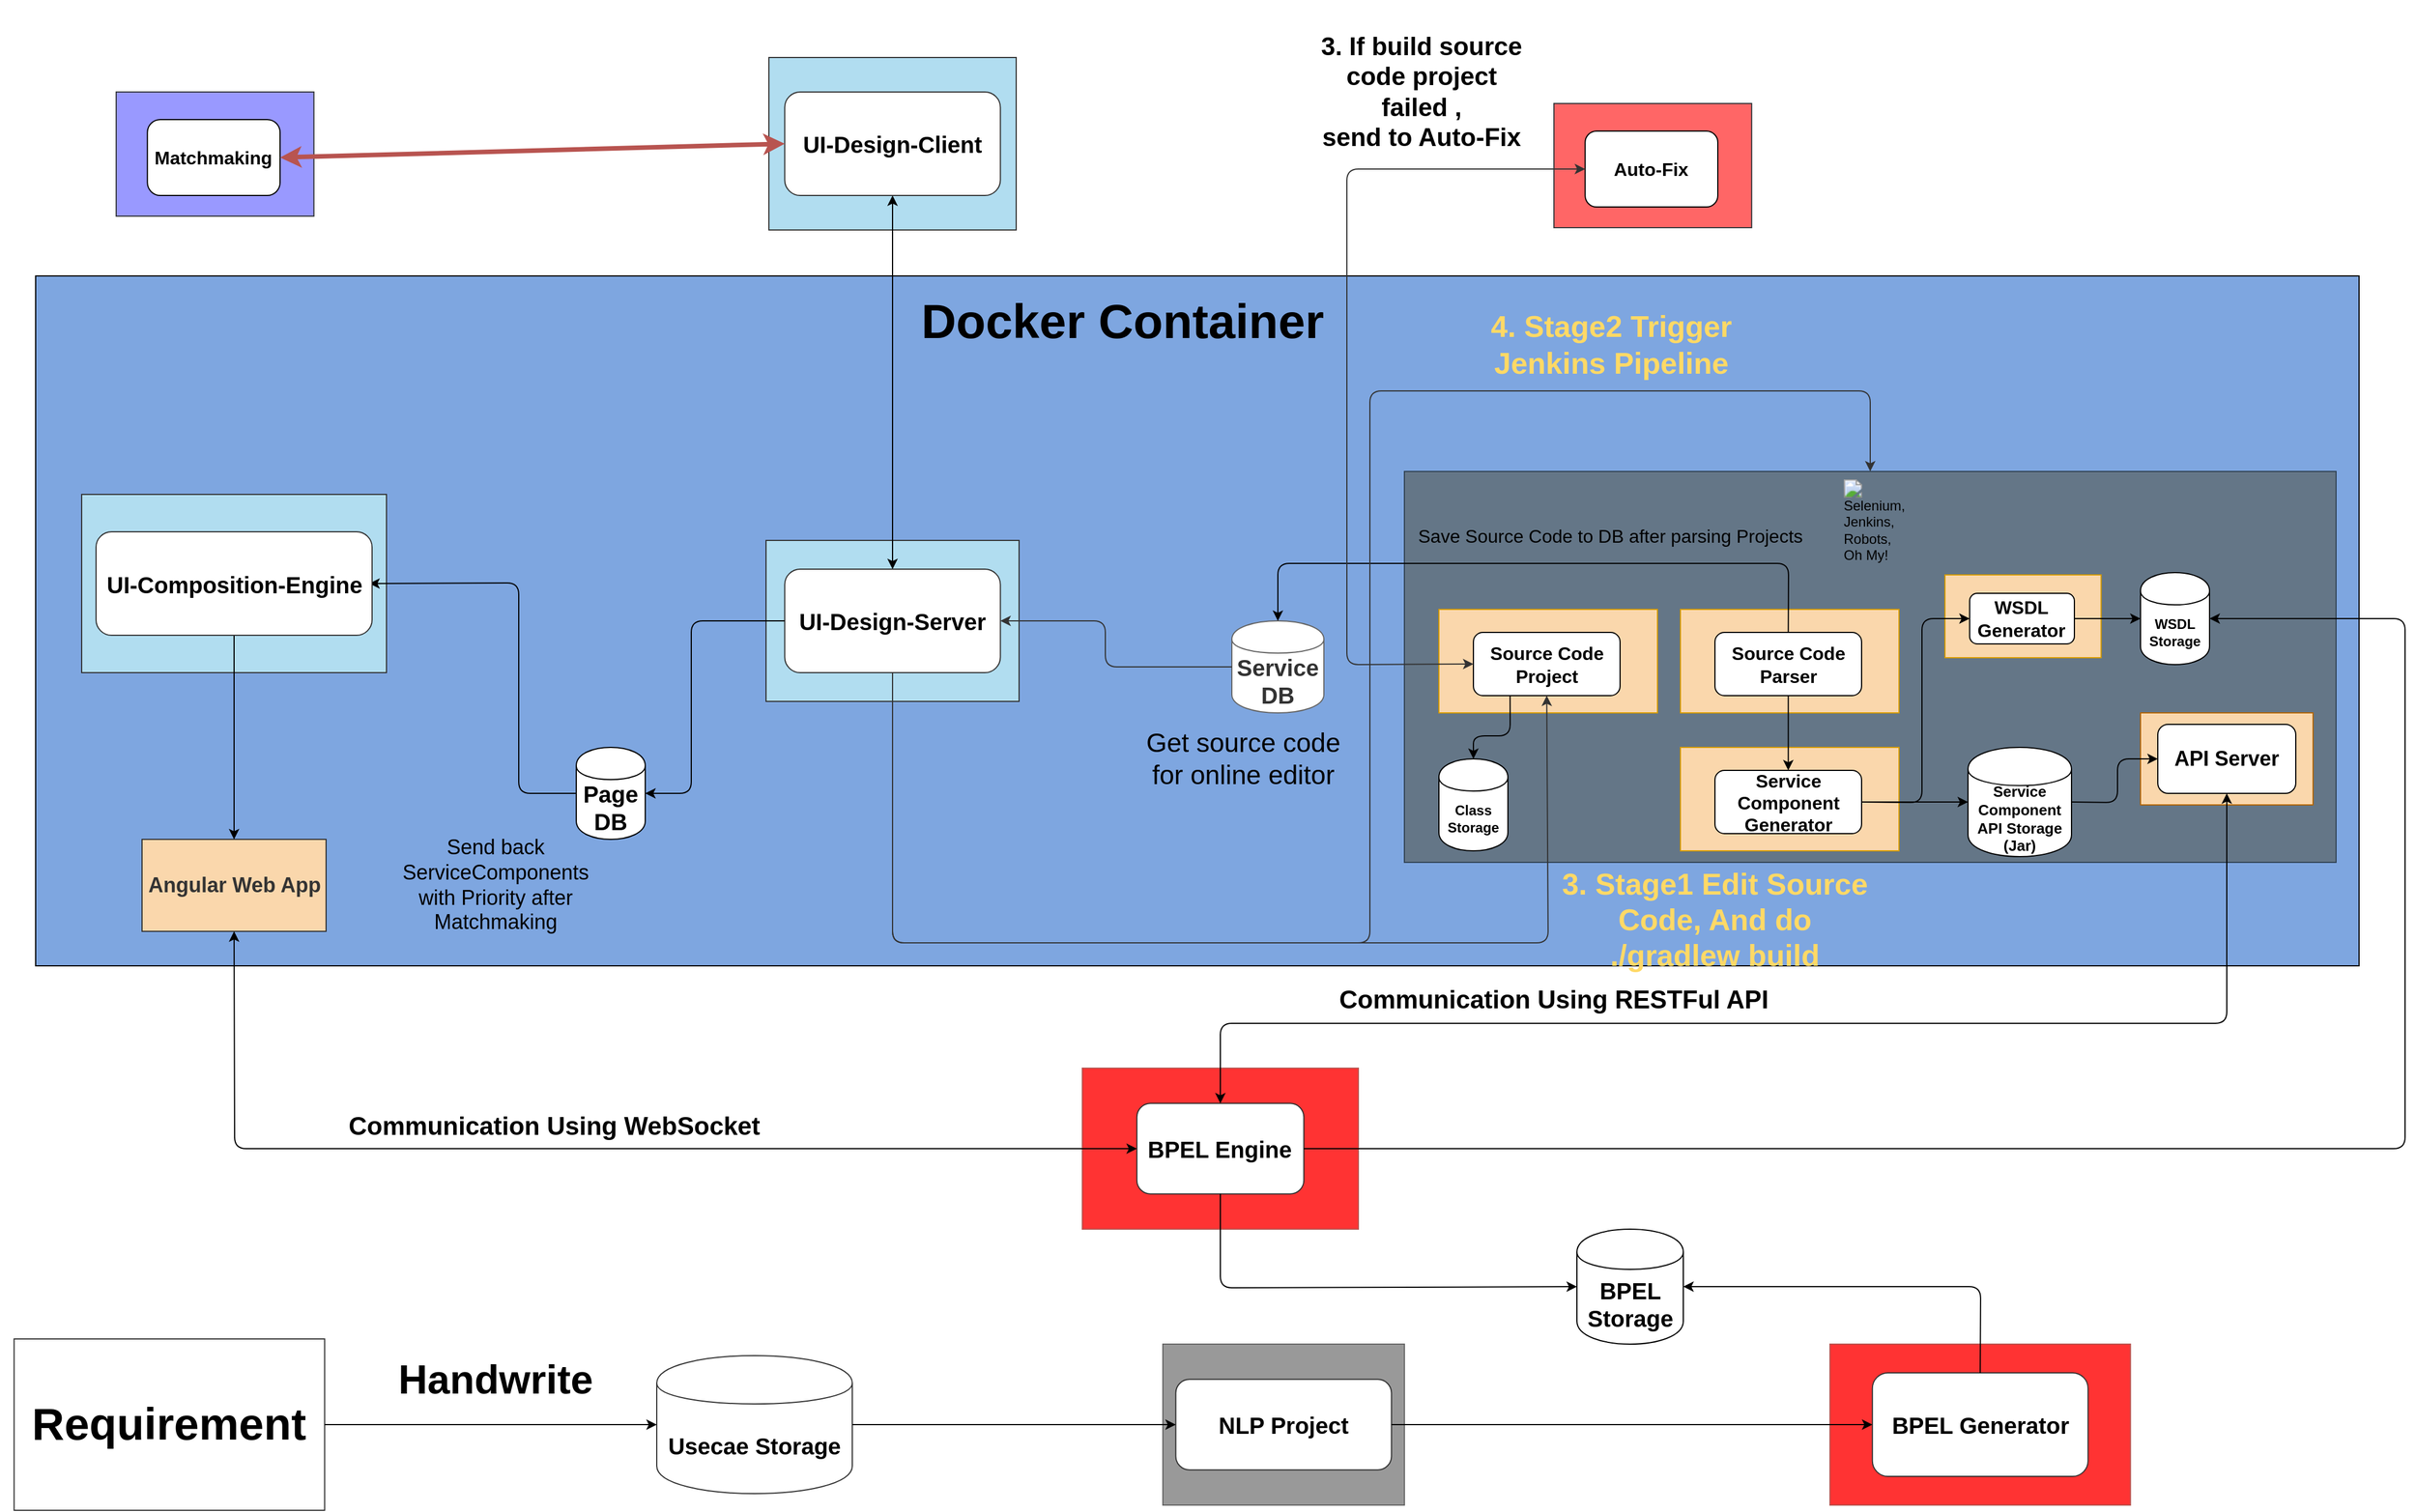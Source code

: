 <mxfile version="13.6.5">
    <diagram id="6hGFLwfOUW9BJ-s0fimq" name="Page-1">
        <mxGraphModel dx="3839" dy="1304" grid="0" gridSize="10" guides="1" tooltips="1" connect="1" arrows="1" fold="1" page="1" pageScale="1" pageWidth="827" pageHeight="1169" math="0" shadow="0">
            <root>
                <mxCell id="0"/>
                <mxCell id="1" parent="0"/>
                <mxCell id="2" value="" style="group;fillColor=none;strokeColor=#FFFFFF;gradientColor=none;" parent="1" vertex="1" connectable="0">
                    <mxGeometry x="-460" y="510" width="2050" height="430" as="geometry"/>
                </mxCell>
                <mxCell id="3" value="" style="rounded=0;whiteSpace=wrap;html=1;fontStyle=1;fillColor=#7EA6E0;" parent="2" vertex="1">
                    <mxGeometry x="30" y="-170" width="2020" height="600" as="geometry"/>
                </mxCell>
                <mxCell id="4" value="" style="rounded=0;whiteSpace=wrap;html=1;strokeColor=#333333;fillColor=#B1DDF0;" parent="2" vertex="1">
                    <mxGeometry x="70" y="20" width="265" height="155" as="geometry"/>
                </mxCell>
                <mxCell id="5" value="&lt;b&gt;&lt;span style=&quot;font-size: 20px&quot;&gt;&lt;span style=&quot;font-size: 20px&quot;&gt;S&lt;/span&gt;&lt;font style=&quot;font-size: 20px&quot;&gt;ervice&lt;br&gt;&lt;/font&gt;&lt;/span&gt;&lt;font style=&quot;font-size: 20px&quot;&gt;DB&lt;/font&gt;&lt;/b&gt;" style="shape=cylinder;whiteSpace=wrap;html=1;boundedLbl=1;backgroundOutline=1;fillColor=#FFFFFF;strokeColor=#666666;fontColor=#333333;" parent="2" vertex="1">
                    <mxGeometry x="1070" y="130" width="80" height="80" as="geometry"/>
                </mxCell>
                <mxCell id="6" value="" style="rounded=0;whiteSpace=wrap;html=1;fillColor=#647687;strokeColor=#314354;fontColor=#ffffff;" parent="2" vertex="1">
                    <mxGeometry x="1220" width="810" height="340" as="geometry"/>
                </mxCell>
                <mxCell id="7" value="" style="group" parent="2" vertex="1" connectable="0">
                    <mxGeometry x="1250" y="120" width="210" height="100" as="geometry"/>
                </mxCell>
                <mxCell id="8" value="" style="rounded=0;whiteSpace=wrap;html=1;fillColor=#FAD7AC;strokeColor=#d79b00;" parent="7" vertex="1">
                    <mxGeometry width="190" height="90" as="geometry"/>
                </mxCell>
                <mxCell id="9" value="&lt;font size=&quot;1&quot;&gt;&lt;b style=&quot;font-size: 16px&quot;&gt;Source Code Project&lt;/b&gt;&lt;/font&gt;" style="rounded=1;whiteSpace=wrap;html=1;fillColor=#FFFFFF;" parent="7" vertex="1">
                    <mxGeometry x="30" y="20" width="127.5" height="55" as="geometry"/>
                </mxCell>
                <mxCell id="10" value="&lt;font style=&quot;font-size: 20px&quot;&gt;&lt;b&gt;Page&lt;br&gt;DB&lt;/b&gt;&lt;/font&gt;" style="shape=cylinder;whiteSpace=wrap;html=1;boundedLbl=1;backgroundOutline=1;" parent="2" vertex="1">
                    <mxGeometry x="500" y="240" width="60" height="80" as="geometry"/>
                </mxCell>
                <mxCell id="11" value="" style="endArrow=classic;html=1;exitX=0;exitY=0.5;exitDx=0;exitDy=0;entryX=0.99;entryY=0.5;entryDx=0;entryDy=0;entryPerimeter=0;" parent="2" source="10" target="53" edge="1">
                    <mxGeometry width="50" height="50" relative="1" as="geometry">
                        <mxPoint x="270" y="-20" as="sourcePoint"/>
                        <mxPoint x="300" y="183.89" as="targetPoint"/>
                        <Array as="points">
                            <mxPoint x="450" y="280"/>
                            <mxPoint x="450" y="97"/>
                        </Array>
                    </mxGeometry>
                </mxCell>
                <mxCell id="12" value="" style="group" parent="2" vertex="1" connectable="0">
                    <mxGeometry x="1460" y="120" width="210" height="100" as="geometry"/>
                </mxCell>
                <mxCell id="13" value="" style="group" parent="12" vertex="1" connectable="0">
                    <mxGeometry width="210" height="100" as="geometry"/>
                </mxCell>
                <mxCell id="14" value="" style="rounded=0;whiteSpace=wrap;html=1;fillColor=#FAD7AC;strokeColor=#D79B00;" parent="13" vertex="1">
                    <mxGeometry width="190" height="90" as="geometry"/>
                </mxCell>
                <mxCell id="15" value="&lt;font size=&quot;1&quot;&gt;&lt;b style=&quot;font-size: 16px&quot;&gt;Source Code&lt;br&gt;Parser&lt;br&gt;&lt;/b&gt;&lt;/font&gt;" style="rounded=1;whiteSpace=wrap;html=1;fillColor=#FFFFFF;" parent="13" vertex="1">
                    <mxGeometry x="30" y="20" width="127.5" height="55" as="geometry"/>
                </mxCell>
                <mxCell id="16" value="&lt;meta http-equiv=&quot;content-type&quot; content=&quot;text/html; charset=utf-8&quot;&gt;&lt;img class=&quot;tile--img__img  js-lazyload&quot; src=&quot;https://external-content.duckduckgo.com/iu/?u=https%3A%2F%2Ftse3.mm.bing.net%2Fth%3Fid%3DOIP.guV1-gVdwZIkkeowOYIABAHaKO%26pid%3DApi&amp;amp;f=1&quot; data-src=&quot;//external-content.duckduckgo.com/iu/?u=https%3A%2F%2Ftse3.mm.bing.net%2Fth%3Fid%3DOIP.guV1-gVdwZIkkeowOYIABAHaKO%26pid%3DApi&amp;amp;f=1&quot; alt=&quot;Selenium, Jenkins, Robots, Oh My!&quot;&gt;" style="text;whiteSpace=wrap;html=1;" parent="2" vertex="1">
                    <mxGeometry x="1600" width="50" height="80" as="geometry"/>
                </mxCell>
                <mxCell id="17" value="&lt;b&gt;Class&lt;br&gt;Storage&lt;/b&gt;" style="shape=cylinder;whiteSpace=wrap;html=1;boundedLbl=1;backgroundOutline=1;fillColor=#FFFFFF;" parent="2" vertex="1">
                    <mxGeometry x="1250" y="250" width="60" height="80" as="geometry"/>
                </mxCell>
                <mxCell id="18" value="" style="endArrow=classic;html=1;exitX=0.25;exitY=1;exitDx=0;exitDy=0;entryX=0.5;entryY=0;entryDx=0;entryDy=0;" parent="2" source="9" target="17" edge="1">
                    <mxGeometry width="50" height="50" relative="1" as="geometry">
                        <mxPoint x="1140" y="20" as="sourcePoint"/>
                        <mxPoint x="1190" y="-30" as="targetPoint"/>
                        <Array as="points">
                            <mxPoint x="1312" y="230"/>
                            <mxPoint x="1280" y="230"/>
                        </Array>
                    </mxGeometry>
                </mxCell>
                <mxCell id="19" value="" style="endArrow=classic;html=1;exitX=0.5;exitY=0;exitDx=0;exitDy=0;entryX=0.5;entryY=0;entryDx=0;entryDy=0;" parent="2" source="15" target="5" edge="1">
                    <mxGeometry width="50" height="50" relative="1" as="geometry">
                        <mxPoint x="1140" y="20" as="sourcePoint"/>
                        <mxPoint x="1190" y="-30" as="targetPoint"/>
                        <Array as="points">
                            <mxPoint x="1554" y="80"/>
                            <mxPoint x="1110" y="80"/>
                        </Array>
                    </mxGeometry>
                </mxCell>
                <mxCell id="20" value="" style="group" parent="2" vertex="1" connectable="0">
                    <mxGeometry x="1460" y="240" width="210" height="100" as="geometry"/>
                </mxCell>
                <mxCell id="21" value="" style="group" parent="20" vertex="1" connectable="0">
                    <mxGeometry width="210" height="100" as="geometry"/>
                </mxCell>
                <mxCell id="22" value="" style="group" parent="21" vertex="1" connectable="0">
                    <mxGeometry width="210" height="100" as="geometry"/>
                </mxCell>
                <mxCell id="23" value="" style="rounded=0;whiteSpace=wrap;html=1;fillColor=#FAD7AC;strokeColor=#D79B00;" parent="22" vertex="1">
                    <mxGeometry width="190" height="90" as="geometry"/>
                </mxCell>
                <mxCell id="24" value="&lt;span style=&quot;font-size: 16px&quot;&gt;&lt;b&gt;Service Component Generator&lt;/b&gt;&lt;/span&gt;" style="rounded=1;whiteSpace=wrap;html=1;fillColor=#FFFFFF;" parent="22" vertex="1">
                    <mxGeometry x="30" y="20" width="127.5" height="55" as="geometry"/>
                </mxCell>
                <mxCell id="25" value="" style="endArrow=classic;html=1;exitX=0.5;exitY=1;exitDx=0;exitDy=0;entryX=0.5;entryY=0;entryDx=0;entryDy=0;" parent="2" source="15" target="24" edge="1">
                    <mxGeometry width="50" height="50" relative="1" as="geometry">
                        <mxPoint x="1360" y="20" as="sourcePoint"/>
                        <mxPoint x="1410" y="-30" as="targetPoint"/>
                    </mxGeometry>
                </mxCell>
                <mxCell id="26" value="" style="group" parent="2" vertex="1" connectable="0">
                    <mxGeometry x="1690" y="90" width="150" height="80" as="geometry"/>
                </mxCell>
                <mxCell id="27" value="" style="group" parent="26" vertex="1" connectable="0">
                    <mxGeometry width="150" height="80" as="geometry"/>
                </mxCell>
                <mxCell id="28" value="" style="rounded=0;whiteSpace=wrap;html=1;fillColor=#FAD7AC;strokeColor=#D79B00;" parent="27" vertex="1">
                    <mxGeometry width="135.714" height="72" as="geometry"/>
                </mxCell>
                <mxCell id="29" value="&lt;font size=&quot;1&quot;&gt;&lt;b style=&quot;font-size: 16px&quot;&gt;WSDL&lt;br&gt;Generator&lt;br&gt;&lt;/b&gt;&lt;/font&gt;" style="rounded=1;whiteSpace=wrap;html=1;fillColor=#FFFFFF;" parent="27" vertex="1">
                    <mxGeometry x="21.429" y="16" width="91.071" height="44" as="geometry"/>
                </mxCell>
                <mxCell id="30" value="&lt;b style=&quot;font-size: 13px&quot;&gt;Service Component API Storage&lt;br&gt;(Jar)&lt;br&gt;&lt;/b&gt;" style="shape=cylinder;whiteSpace=wrap;html=1;boundedLbl=1;backgroundOutline=1;fillColor=#FFFFFF;" parent="2" vertex="1">
                    <mxGeometry x="1710" y="240" width="90" height="95" as="geometry"/>
                </mxCell>
                <mxCell id="31" value="&lt;b&gt;WSDL&lt;br&gt;Storage&lt;br&gt;&lt;/b&gt;" style="shape=cylinder;whiteSpace=wrap;html=1;boundedLbl=1;backgroundOutline=1;fillColor=#FFFFFF;" parent="2" vertex="1">
                    <mxGeometry x="1860" y="88" width="60" height="80" as="geometry"/>
                </mxCell>
                <mxCell id="32" value="" style="endArrow=classic;html=1;exitX=1;exitY=0.5;exitDx=0;exitDy=0;entryX=0;entryY=0.5;entryDx=0;entryDy=0;" parent="2" source="24" target="29" edge="1">
                    <mxGeometry width="50" height="50" relative="1" as="geometry">
                        <mxPoint x="1360" y="20" as="sourcePoint"/>
                        <mxPoint x="1410" y="-30" as="targetPoint"/>
                        <Array as="points">
                            <mxPoint x="1670" y="288"/>
                            <mxPoint x="1670" y="128"/>
                        </Array>
                    </mxGeometry>
                </mxCell>
                <mxCell id="33" value="" style="endArrow=classic;html=1;exitX=1;exitY=0.5;exitDx=0;exitDy=0;entryX=0;entryY=0.5;entryDx=0;entryDy=0;" parent="2" source="24" target="30" edge="1">
                    <mxGeometry width="50" height="50" relative="1" as="geometry">
                        <mxPoint x="1360" y="20" as="sourcePoint"/>
                        <mxPoint x="1410" y="-30" as="targetPoint"/>
                    </mxGeometry>
                </mxCell>
                <mxCell id="34" value="" style="endArrow=classic;html=1;exitX=1;exitY=0.5;exitDx=0;exitDy=0;entryX=0;entryY=0.5;entryDx=0;entryDy=0;" parent="2" source="29" target="31" edge="1">
                    <mxGeometry width="50" height="50" relative="1" as="geometry">
                        <mxPoint x="1360" y="20" as="sourcePoint"/>
                        <mxPoint x="1410" y="-30" as="targetPoint"/>
                    </mxGeometry>
                </mxCell>
                <mxCell id="35" value="" style="group;fillColor=#fa6800;strokeColor=#C73500;fontColor=#ffffff;" parent="2" vertex="1" connectable="0">
                    <mxGeometry x="1860" y="210" width="150" height="80" as="geometry"/>
                </mxCell>
                <mxCell id="36" value="" style="group" parent="35" vertex="1" connectable="0">
                    <mxGeometry width="150" height="80" as="geometry"/>
                </mxCell>
                <mxCell id="37" value="" style="rounded=0;whiteSpace=wrap;html=1;fillColor=#fad7ac;strokeColor=#b46504;" parent="36" vertex="1">
                    <mxGeometry width="150" height="80" as="geometry"/>
                </mxCell>
                <mxCell id="38" value="&lt;font style=&quot;font-size: 18px&quot;&gt;&lt;b&gt;API Server&lt;/b&gt;&lt;/font&gt;" style="rounded=1;whiteSpace=wrap;html=1;fillColor=#FFFFFF;" parent="36" vertex="1">
                    <mxGeometry x="15" y="10" width="120" height="60" as="geometry"/>
                </mxCell>
                <mxCell id="39" value="" style="endArrow=classic;html=1;exitX=1;exitY=0.5;exitDx=0;exitDy=0;entryX=0;entryY=0.5;entryDx=0;entryDy=0;" parent="2" source="30" target="38" edge="1">
                    <mxGeometry width="50" height="50" relative="1" as="geometry">
                        <mxPoint x="1360" y="20" as="sourcePoint"/>
                        <mxPoint x="1410" y="-30" as="targetPoint"/>
                        <Array as="points">
                            <mxPoint x="1840" y="288"/>
                            <mxPoint x="1840" y="250"/>
                        </Array>
                    </mxGeometry>
                </mxCell>
                <mxCell id="41" value="&lt;font style=&quot;font-size: 26px&quot; color=&quot;#ffd966&quot;&gt;&lt;b&gt;3. Stage1 Edit Source Code, And do ./gradlew build&lt;/b&gt;&lt;/font&gt;" style="text;html=1;strokeColor=none;fillColor=none;align=center;verticalAlign=middle;whiteSpace=wrap;rounded=0;strokeWidth=4;" parent="2" vertex="1">
                    <mxGeometry x="1350" y="380" width="280" height="20" as="geometry"/>
                </mxCell>
                <mxCell id="42" value="&lt;span style=&quot;font-size: 23px&quot;&gt;Get source code for online editor&lt;/span&gt;" style="text;html=1;strokeColor=none;fillColor=none;align=center;verticalAlign=middle;whiteSpace=wrap;rounded=0;strokeWidth=4;" parent="2" vertex="1">
                    <mxGeometry x="980" y="240" width="200" height="20" as="geometry"/>
                </mxCell>
                <mxCell id="43" value="&lt;span style=&quot;color: rgb(0 , 0 , 0) ; font-family: &amp;#34;helvetica&amp;#34; ; font-style: normal ; font-weight: 400 ; letter-spacing: normal ; text-align: center ; text-indent: 0px ; text-transform: none ; word-spacing: 0px ; float: none ; display: inline&quot;&gt;&lt;font style=&quot;font-size: 16px&quot;&gt;Save Source Code to DB after parsing Projects&lt;/font&gt;&lt;/span&gt;" style="text;whiteSpace=wrap;html=1;" parent="2" vertex="1">
                    <mxGeometry x="1230" y="40" width="340" height="30" as="geometry"/>
                </mxCell>
                <mxCell id="44" value="&lt;font style=&quot;font-size: 18px&quot;&gt;Send back ServiceComponents with Priority after Matchmaking&lt;/font&gt;" style="text;html=1;strokeColor=none;fillColor=none;align=center;verticalAlign=middle;whiteSpace=wrap;rounded=0;" parent="2" vertex="1">
                    <mxGeometry x="350" y="350" width="160" height="20" as="geometry"/>
                </mxCell>
                <mxCell id="45" value="" style="rounded=0;whiteSpace=wrap;html=1;strokeColor=#333333;fillColor=#B1DDF0;" parent="2" vertex="1">
                    <mxGeometry x="665" y="60" width="220" height="140" as="geometry"/>
                </mxCell>
                <mxCell id="46" value="" style="endArrow=classic;html=1;exitX=0.5;exitY=1;exitDx=0;exitDy=0;entryX=0.5;entryY=0;entryDx=0;entryDy=0;fillColor=#f8cecc;strokeWidth=1;strokeColor=#333333;" parent="2" source="45" target="16" edge="1">
                    <mxGeometry width="50" height="50" relative="1" as="geometry">
                        <mxPoint x="670.24" y="345.56" as="sourcePoint"/>
                        <mxPoint x="1240" y="-30" as="targetPoint"/>
                        <Array as="points">
                            <mxPoint x="775" y="410"/>
                            <mxPoint x="1110" y="410"/>
                            <mxPoint x="1190" y="410"/>
                            <mxPoint x="1190" y="-70"/>
                            <mxPoint x="1625" y="-70"/>
                        </Array>
                    </mxGeometry>
                </mxCell>
                <mxCell id="47" value="" style="endArrow=classic;html=1;entryX=0.5;entryY=1;entryDx=0;entryDy=0;exitX=0.5;exitY=1;exitDx=0;exitDy=0;strokeWidth=1;strokeColor=#333333;" parent="2" source="52" target="9" edge="1">
                    <mxGeometry width="50" height="50" relative="1" as="geometry">
                        <mxPoint x="670.24" y="345.56" as="sourcePoint"/>
                        <mxPoint x="820" y="220" as="targetPoint"/>
                        <Array as="points">
                            <mxPoint x="775" y="410"/>
                            <mxPoint x="1010" y="410"/>
                            <mxPoint x="1345" y="410"/>
                        </Array>
                    </mxGeometry>
                </mxCell>
                <mxCell id="49" value="&lt;font style=&quot;font-size: 42px&quot;&gt;&lt;b&gt;Docker Container&lt;/b&gt;&lt;/font&gt;" style="text;html=1;strokeColor=none;fillColor=none;align=center;verticalAlign=middle;whiteSpace=wrap;rounded=0;" parent="2" vertex="1">
                    <mxGeometry x="790" y="-140" width="370" height="20" as="geometry"/>
                </mxCell>
                <mxCell id="50" value="&lt;font style=&quot;font-size: 18px&quot; color=&quot;#333333&quot;&gt;&lt;b&gt;Angular Web App&lt;/b&gt;&lt;/font&gt;" style="rounded=0;whiteSpace=wrap;html=1;strokeColor=#333333;fontColor=#ffffff;fillColor=#FAD7AC;" parent="2" vertex="1">
                    <mxGeometry x="122.5" y="320" width="160" height="80" as="geometry"/>
                </mxCell>
                <mxCell id="51" value="" style="endArrow=classic;html=1;exitX=0.5;exitY=1;exitDx=0;exitDy=0;entryX=0.5;entryY=0;entryDx=0;entryDy=0;" parent="2" source="53" target="50" edge="1">
                    <mxGeometry width="50" height="50" relative="1" as="geometry">
                        <mxPoint x="590" y="-30" as="sourcePoint"/>
                        <mxPoint x="640" y="-80" as="targetPoint"/>
                    </mxGeometry>
                </mxCell>
                <mxCell id="52" value="&lt;font style=&quot;font-size: 20px&quot;&gt;&lt;b&gt;UI-Design-Server&lt;/b&gt;&lt;/font&gt;" style="rounded=1;whiteSpace=wrap;html=1;strokeColor=#333333;fillColor=#ffffff;gradientColor=none;" parent="2" vertex="1">
                    <mxGeometry x="681.25" y="85" width="187.5" height="90" as="geometry"/>
                </mxCell>
                <mxCell id="53" value="&lt;font style=&quot;font-size: 20px&quot;&gt;&lt;b&gt;UI-Composition-Engine&lt;/b&gt;&lt;/font&gt;" style="rounded=1;whiteSpace=wrap;html=1;strokeColor=#333333;fillColor=#ffffff;gradientColor=none;" parent="2" vertex="1">
                    <mxGeometry x="82.5" y="52.5" width="240" height="90" as="geometry"/>
                </mxCell>
                <mxCell id="93" value="" style="endArrow=classic;html=1;strokeColor=#333333;strokeWidth=1;exitX=0;exitY=0.5;exitDx=0;exitDy=0;entryX=1;entryY=0.5;entryDx=0;entryDy=0;" parent="2" source="5" target="52" edge="1">
                    <mxGeometry width="50" height="50" relative="1" as="geometry">
                        <mxPoint x="900" y="170" as="sourcePoint"/>
                        <mxPoint x="950" y="120" as="targetPoint"/>
                        <Array as="points">
                            <mxPoint x="960" y="170"/>
                            <mxPoint x="960" y="130"/>
                        </Array>
                    </mxGeometry>
                </mxCell>
                <mxCell id="48" value="" style="endArrow=classic;html=1;exitX=0;exitY=0.5;exitDx=0;exitDy=0;entryX=1;entryY=0.5;entryDx=0;entryDy=0;" parent="2" source="52" target="10" edge="1">
                    <mxGeometry width="50" height="50" relative="1" as="geometry">
                        <mxPoint x="550.47" y="183.89" as="sourcePoint"/>
                        <mxPoint x="830" y="-30" as="targetPoint"/>
                        <Array as="points">
                            <mxPoint x="600" y="130"/>
                            <mxPoint x="600" y="280"/>
                        </Array>
                    </mxGeometry>
                </mxCell>
                <mxCell id="54" value="" style="group" parent="1" vertex="1" connectable="0">
                    <mxGeometry x="890" y="190" width="190" height="120" as="geometry"/>
                </mxCell>
                <mxCell id="55" value="" style="group" parent="54" vertex="1" connectable="0">
                    <mxGeometry width="190" height="120" as="geometry"/>
                </mxCell>
                <mxCell id="56" value="" style="rounded=0;whiteSpace=wrap;html=1;strokeColor=#36393d;fillColor=#FF6666;" parent="55" vertex="1">
                    <mxGeometry width="171.905" height="108" as="geometry"/>
                </mxCell>
                <mxCell id="57" value="&lt;font size=&quot;1&quot;&gt;&lt;b style=&quot;font-size: 16px&quot;&gt;Auto-Fix&lt;br&gt;&lt;/b&gt;&lt;/font&gt;" style="rounded=1;whiteSpace=wrap;html=1;fillColor=#FFFFFF;" parent="55" vertex="1">
                    <mxGeometry x="27.143" y="24" width="115.357" height="66" as="geometry"/>
                </mxCell>
                <mxCell id="58" value="" style="group" parent="1" vertex="1" connectable="0">
                    <mxGeometry x="-360" y="180" width="190" height="120" as="geometry"/>
                </mxCell>
                <mxCell id="59" value="" style="group" parent="58" vertex="1" connectable="0">
                    <mxGeometry width="190" height="120" as="geometry"/>
                </mxCell>
                <mxCell id="60" value="" style="rounded=0;whiteSpace=wrap;html=1;fillColor=#9999FF;strokeColor=#36393d;" parent="59" vertex="1">
                    <mxGeometry width="171.905" height="108" as="geometry"/>
                </mxCell>
                <mxCell id="61" value="&lt;font size=&quot;1&quot;&gt;&lt;b style=&quot;font-size: 16px&quot;&gt;Matchmaking&lt;br&gt;&lt;/b&gt;&lt;/font&gt;" style="rounded=1;whiteSpace=wrap;html=1;fillColor=#FFFFFF;arcSize=17;" parent="59" vertex="1">
                    <mxGeometry x="27.143" y="24" width="115.357" height="66" as="geometry"/>
                </mxCell>
                <mxCell id="62" value="" style="endArrow=classic;startArrow=classic;html=1;entryX=0;entryY=0.5;entryDx=0;entryDy=0;exitX=0;exitY=0.5;exitDx=0;exitDy=0;fillColor=#e1d5e7;strokeWidth=1;strokeColor=#333333;" parent="1" source="9" target="57" edge="1">
                    <mxGeometry width="50" height="50" relative="1" as="geometry">
                        <mxPoint x="320" y="520" as="sourcePoint"/>
                        <mxPoint x="370" y="470" as="targetPoint"/>
                        <Array as="points">
                            <mxPoint x="710" y="678"/>
                            <mxPoint x="710" y="247"/>
                        </Array>
                    </mxGeometry>
                </mxCell>
                <mxCell id="63" value="&lt;font style=&quot;font-size: 22px&quot;&gt;&lt;b&gt;3. If build source code project failed ,&lt;br&gt;send to Auto-Fix&lt;/b&gt;&lt;/font&gt;" style="text;html=1;strokeColor=none;fillColor=none;align=center;verticalAlign=middle;whiteSpace=wrap;rounded=0;" parent="1" vertex="1">
                    <mxGeometry x="680" y="100" width="190" height="160" as="geometry"/>
                </mxCell>
                <mxCell id="66" value="" style="rounded=0;whiteSpace=wrap;html=1;strokeColor=#333333;fillColor=#B1DDF0;" parent="1" vertex="1">
                    <mxGeometry x="207.5" y="150" width="215" height="150" as="geometry"/>
                </mxCell>
                <mxCell id="67" value="" style="endArrow=classic;startArrow=classic;html=1;entryX=0.5;entryY=1;entryDx=0;entryDy=0;" parent="1" source="52" target="73" edge="1">
                    <mxGeometry width="50" height="50" relative="1" as="geometry">
                        <mxPoint x="550" y="620" as="sourcePoint"/>
                        <mxPoint x="600" y="570" as="targetPoint"/>
                    </mxGeometry>
                </mxCell>
                <mxCell id="68" value="" style="group;fillColor=#f8cecc;strokeColor=#b85450;" parent="1" vertex="1" connectable="0">
                    <mxGeometry x="480" y="1029" width="240" height="140" as="geometry"/>
                </mxCell>
                <mxCell id="69" value="" style="rounded=0;whiteSpace=wrap;html=1;strokeColor=#b85450;fillColor=#FF3333;" parent="68" vertex="1">
                    <mxGeometry width="240" height="140" as="geometry"/>
                </mxCell>
                <mxCell id="70" value="&lt;font style=&quot;font-size: 20px&quot;&gt;&lt;b&gt;BPEL Engine&lt;/b&gt;&lt;/font&gt;" style="rounded=1;whiteSpace=wrap;html=1;strokeColor=#333333;fillColor=#ffffff;gradientColor=none;" parent="68" vertex="1">
                    <mxGeometry x="47.419" y="30.625" width="145.161" height="78.75" as="geometry"/>
                </mxCell>
                <mxCell id="71" value="" style="endArrow=classic;startArrow=classic;html=1;entryX=0.5;entryY=1;entryDx=0;entryDy=0;exitX=0;exitY=0.5;exitDx=0;exitDy=0;" parent="1" source="70" target="50" edge="1">
                    <mxGeometry width="50" height="50" relative="1" as="geometry">
                        <mxPoint x="450" y="1080" as="sourcePoint"/>
                        <mxPoint x="500" y="1030" as="targetPoint"/>
                        <Array as="points">
                            <mxPoint x="-257" y="1099"/>
                        </Array>
                    </mxGeometry>
                </mxCell>
                <mxCell id="72" value="" style="endArrow=classic;startArrow=none;html=1;entryX=1;entryY=0.5;entryDx=0;entryDy=0;exitX=1;exitY=0.5;exitDx=0;exitDy=0;startFill=0;" parent="1" source="70" target="31" edge="1">
                    <mxGeometry width="50" height="50" relative="1" as="geometry">
                        <mxPoint x="990" y="1080" as="sourcePoint"/>
                        <mxPoint x="1040" y="1030" as="targetPoint"/>
                        <Array as="points">
                            <mxPoint x="1630" y="1099"/>
                            <mxPoint x="1630" y="638"/>
                        </Array>
                    </mxGeometry>
                </mxCell>
                <mxCell id="73" value="&lt;font style=&quot;font-size: 20px&quot;&gt;&lt;b&gt;UI-Design-Client&lt;/b&gt;&lt;/font&gt;" style="rounded=1;whiteSpace=wrap;html=1;strokeColor=#333333;fillColor=#ffffff;gradientColor=none;" parent="1" vertex="1">
                    <mxGeometry x="221.25" y="180" width="187.5" height="90" as="geometry"/>
                </mxCell>
                <mxCell id="74" value="&lt;font style=&quot;font-size: 22px&quot;&gt;&lt;b&gt;Communication Using WebSocket&lt;/b&gt;&lt;/font&gt;" style="text;html=1;strokeColor=none;fillColor=none;align=center;verticalAlign=middle;whiteSpace=wrap;rounded=0;" parent="1" vertex="1">
                    <mxGeometry x="-178.75" y="1070" width="400" height="20" as="geometry"/>
                </mxCell>
                <mxCell id="75" value="" style="endArrow=classic;startArrow=classic;html=1;exitX=0.5;exitY=0;exitDx=0;exitDy=0;entryX=0.5;entryY=1;entryDx=0;entryDy=0;" parent="1" source="70" target="38" edge="1">
                    <mxGeometry width="50" height="50" relative="1" as="geometry">
                        <mxPoint x="1100" y="800" as="sourcePoint"/>
                        <mxPoint x="1150" y="750" as="targetPoint"/>
                        <Array as="points">
                            <mxPoint x="600" y="990"/>
                            <mxPoint x="1475" y="990"/>
                        </Array>
                    </mxGeometry>
                </mxCell>
                <mxCell id="76" value="&lt;font style=&quot;font-size: 22px&quot;&gt;&lt;b&gt;Communication Using RESTFul API&lt;/b&gt;&lt;/font&gt;" style="text;html=1;strokeColor=none;fillColor=none;align=center;verticalAlign=middle;whiteSpace=wrap;rounded=0;" parent="1" vertex="1">
                    <mxGeometry x="690" y="960" width="400" height="20" as="geometry"/>
                </mxCell>
                <mxCell id="77" value="&lt;b&gt;&lt;font style=&quot;font-size: 20px&quot;&gt;BPEL Storage&lt;/font&gt;&lt;br&gt;&lt;/b&gt;" style="shape=cylinder;whiteSpace=wrap;html=1;boundedLbl=1;backgroundOutline=1;fillColor=#FFFFFF;" parent="1" vertex="1">
                    <mxGeometry x="910" y="1169" width="92.5" height="100" as="geometry"/>
                </mxCell>
                <mxCell id="78" value="" style="endArrow=classic;html=1;exitX=0.5;exitY=1;exitDx=0;exitDy=0;entryX=0;entryY=0.5;entryDx=0;entryDy=0;" parent="1" source="70" target="77" edge="1">
                    <mxGeometry width="50" height="50" relative="1" as="geometry">
                        <mxPoint x="1010" y="1190" as="sourcePoint"/>
                        <mxPoint x="1060" y="1140" as="targetPoint"/>
                        <Array as="points">
                            <mxPoint x="600" y="1220"/>
                        </Array>
                    </mxGeometry>
                </mxCell>
                <mxCell id="79" value="&lt;font size=&quot;1&quot;&gt;&lt;b style=&quot;font-size: 39px&quot;&gt;Requirement&lt;/b&gt;&lt;/font&gt;" style="rounded=0;whiteSpace=wrap;html=1;strokeColor=#333333;fillColor=#FFFFFF;gradientColor=none;" parent="1" vertex="1">
                    <mxGeometry x="-448.75" y="1264.5" width="270" height="149" as="geometry"/>
                </mxCell>
                <mxCell id="80" value="&lt;font style=&quot;font-size: 20px&quot;&gt;&lt;b&gt;Usecae Storage&lt;/b&gt;&lt;/font&gt;" style="shape=cylinder;whiteSpace=wrap;html=1;boundedLbl=1;backgroundOutline=1;strokeColor=#333333;fillColor=#FFFFFF;gradientColor=none;" parent="1" vertex="1">
                    <mxGeometry x="110" y="1279" width="170" height="120" as="geometry"/>
                </mxCell>
                <mxCell id="81" value="" style="endArrow=classic;html=1;exitX=1;exitY=0.5;exitDx=0;exitDy=0;entryX=0;entryY=0.5;entryDx=0;entryDy=0;" parent="1" source="79" target="80" edge="1">
                    <mxGeometry width="50" height="50" relative="1" as="geometry">
                        <mxPoint x="660" y="1200" as="sourcePoint"/>
                        <mxPoint x="710" y="1150" as="targetPoint"/>
                    </mxGeometry>
                </mxCell>
                <mxCell id="82" value="&lt;font size=&quot;1&quot;&gt;&lt;b style=&quot;font-size: 35px&quot;&gt;Handwrite&lt;/b&gt;&lt;/font&gt;" style="text;html=1;strokeColor=none;fillColor=none;align=center;verticalAlign=middle;whiteSpace=wrap;rounded=0;" parent="1" vertex="1">
                    <mxGeometry x="-100" y="1279" width="140" height="40" as="geometry"/>
                </mxCell>
                <mxCell id="83" value="" style="group" parent="1" vertex="1" connectable="0">
                    <mxGeometry x="550" y="1269" width="210" height="140" as="geometry"/>
                </mxCell>
                <mxCell id="84" value="" style="group" parent="83" vertex="1" connectable="0">
                    <mxGeometry width="210" height="140" as="geometry"/>
                </mxCell>
                <mxCell id="85" value="" style="rounded=0;whiteSpace=wrap;html=1;fillColor=#999999;strokeColor=#666666;fontColor=#333333;" parent="84" vertex="1">
                    <mxGeometry width="210" height="140" as="geometry"/>
                </mxCell>
                <mxCell id="86" value="&lt;span style=&quot;font-size: 20px&quot;&gt;&lt;b&gt;NLP Project&lt;/b&gt;&lt;/span&gt;" style="rounded=1;whiteSpace=wrap;html=1;strokeColor=#333333;fillColor=#ffffff;gradientColor=none;" parent="84" vertex="1">
                    <mxGeometry x="11.25" y="30.625" width="187.5" height="78.75" as="geometry"/>
                </mxCell>
                <mxCell id="87" value="" style="endArrow=classic;html=1;exitX=1;exitY=0.5;exitDx=0;exitDy=0;entryX=0;entryY=0.5;entryDx=0;entryDy=0;" parent="1" source="80" target="86" edge="1">
                    <mxGeometry width="50" height="50" relative="1" as="geometry">
                        <mxPoint x="660" y="1200" as="sourcePoint"/>
                        <mxPoint x="710" y="1150" as="targetPoint"/>
                        <Array as="points"/>
                    </mxGeometry>
                </mxCell>
                <mxCell id="40" value="&lt;font color=&quot;#ffd966&quot; size=&quot;1&quot;&gt;&lt;b style=&quot;font-size: 26px&quot;&gt;4. Stage2 Trigger Jenkins Pipeline&lt;/b&gt;&lt;/font&gt;" style="text;html=1;strokeColor=none;fillColor=none;align=center;verticalAlign=middle;whiteSpace=wrap;rounded=0;strokeWidth=4;" parent="1" vertex="1">
                    <mxGeometry x="825" y="390" width="230" height="20" as="geometry"/>
                </mxCell>
                <mxCell id="94" value="" style="group" parent="1" vertex="1" connectable="0">
                    <mxGeometry x="1130" y="1269" width="261.25" height="140" as="geometry"/>
                </mxCell>
                <mxCell id="88" value="" style="group;strokeColor=#b85450;fillColor=#FF3333;" parent="94" vertex="1" connectable="0">
                    <mxGeometry width="261.25" height="140" as="geometry"/>
                </mxCell>
                <mxCell id="90" value="&lt;font style=&quot;font-size: 20px&quot;&gt;&lt;b&gt;BPEL Generator&lt;/b&gt;&lt;/font&gt;" style="rounded=1;whiteSpace=wrap;html=1;strokeColor=#333333;fillColor=#ffffff;gradientColor=none;" parent="94" vertex="1">
                    <mxGeometry x="36.88" y="25" width="187.5" height="90" as="geometry"/>
                </mxCell>
                <mxCell id="91" value="" style="endArrow=classic;html=1;exitX=1;exitY=0.5;exitDx=0;exitDy=0;entryX=0;entryY=0.5;entryDx=0;entryDy=0;" parent="1" source="86" target="90" edge="1">
                    <mxGeometry width="50" height="50" relative="1" as="geometry">
                        <mxPoint x="630" y="990" as="sourcePoint"/>
                        <mxPoint x="680" y="940" as="targetPoint"/>
                    </mxGeometry>
                </mxCell>
                <mxCell id="92" value="" style="endArrow=classic;html=1;exitX=0.5;exitY=0;exitDx=0;exitDy=0;entryX=1;entryY=0.5;entryDx=0;entryDy=0;" parent="1" source="90" target="77" edge="1">
                    <mxGeometry width="50" height="50" relative="1" as="geometry">
                        <mxPoint x="630" y="990" as="sourcePoint"/>
                        <mxPoint x="680" y="940" as="targetPoint"/>
                        <Array as="points">
                            <mxPoint x="1261" y="1219"/>
                        </Array>
                    </mxGeometry>
                </mxCell>
                <mxCell id="65" value="" style="endArrow=classic;startArrow=classic;html=1;strokeColor=#b85450;strokeWidth=4;exitX=1;exitY=0.5;exitDx=0;exitDy=0;entryX=0;entryY=0.5;entryDx=0;entryDy=0;fillColor=#f8cecc;" parent="1" source="61" target="73" edge="1">
                    <mxGeometry width="50" height="50" relative="1" as="geometry">
                        <mxPoint x="270" y="510" as="sourcePoint"/>
                        <mxPoint x="129.02" y="820.56" as="targetPoint"/>
                        <Array as="points"/>
                    </mxGeometry>
                </mxCell>
            </root>
        </mxGraphModel>
    </diagram>
</mxfile>